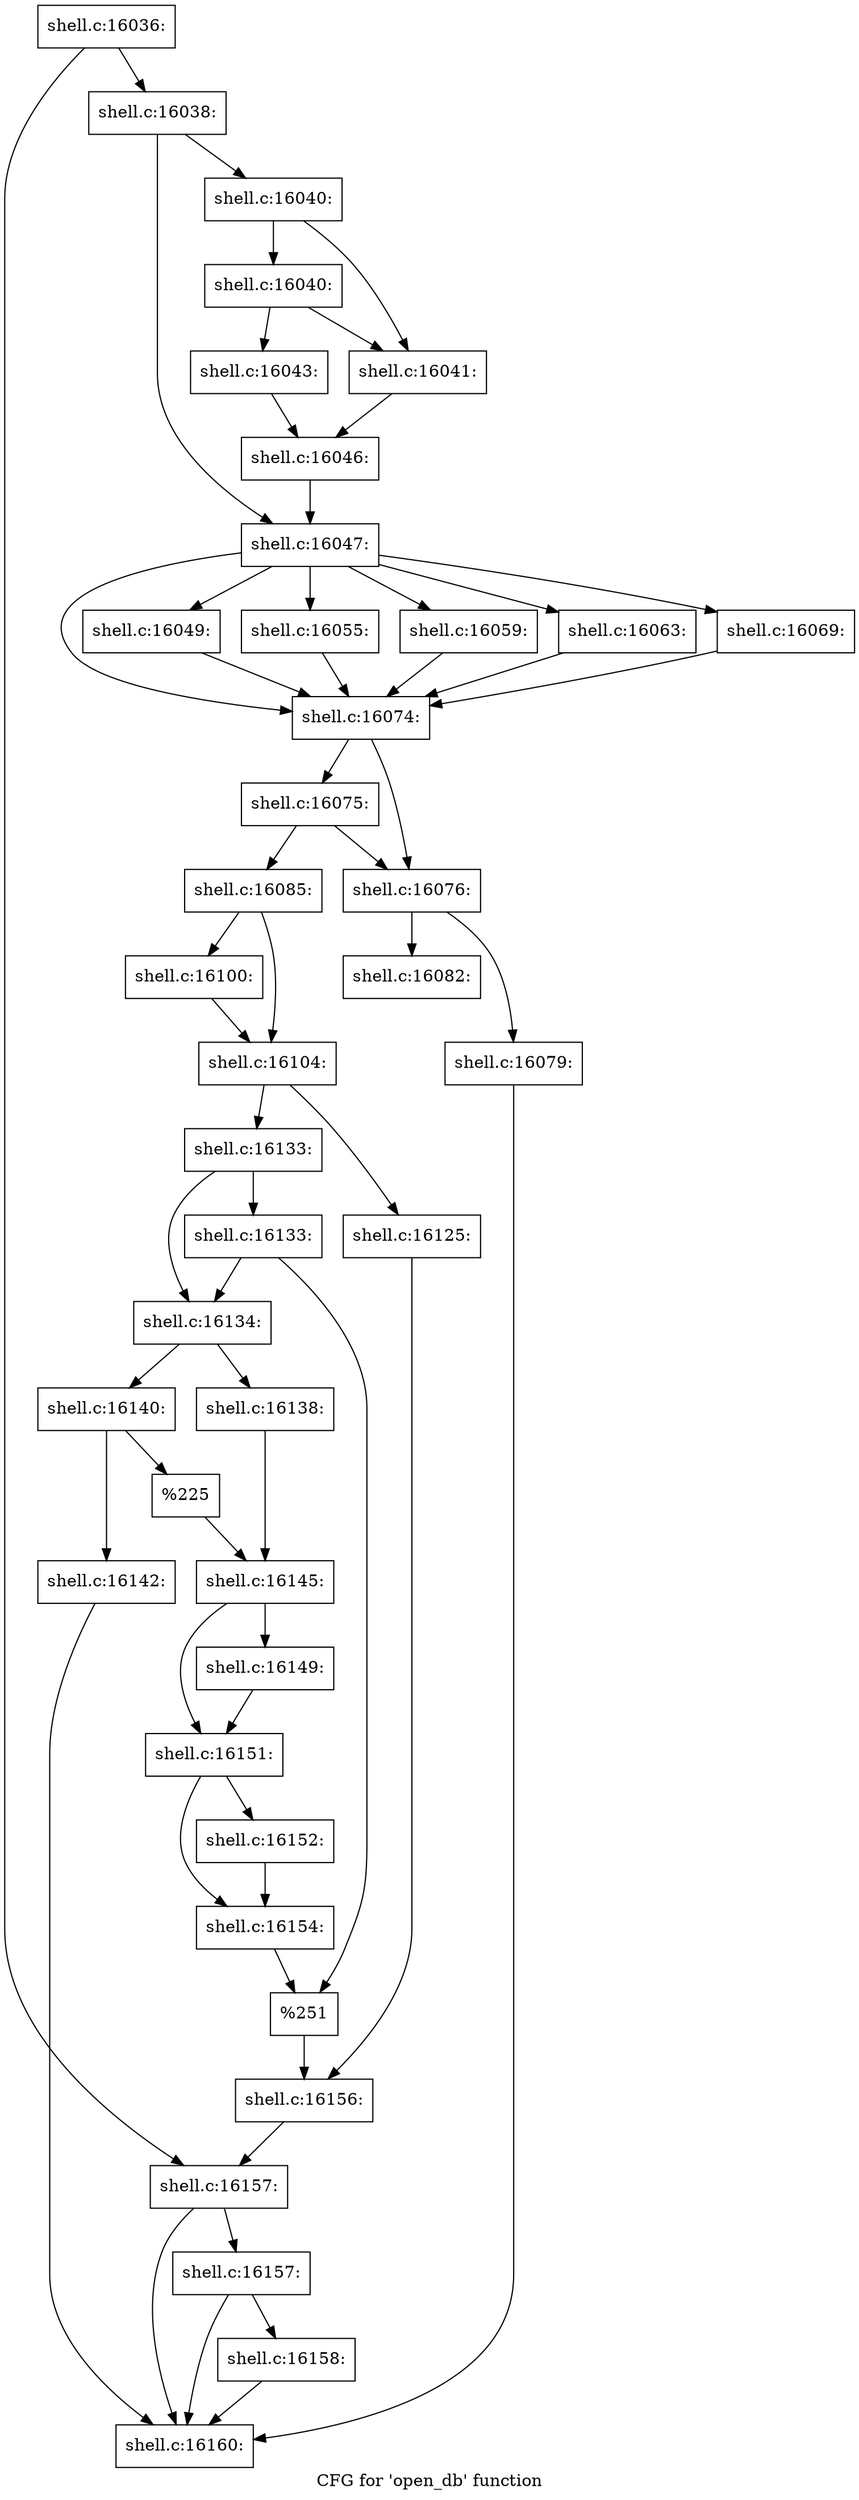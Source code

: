 digraph "CFG for 'open_db' function" {
	label="CFG for 'open_db' function";

	Node0x560276dab550 [shape=record,label="{shell.c:16036:}"];
	Node0x560276dab550 -> Node0x560276dae410;
	Node0x560276dab550 -> Node0x560276dae460;
	Node0x560276dae410 [shape=record,label="{shell.c:16038:}"];
	Node0x560276dae410 -> Node0x560276daee50;
	Node0x560276dae410 -> Node0x560276daeea0;
	Node0x560276daee50 [shape=record,label="{shell.c:16040:}"];
	Node0x560276daee50 -> Node0x560276daf480;
	Node0x560276daee50 -> Node0x560276daf570;
	Node0x560276daf570 [shape=record,label="{shell.c:16040:}"];
	Node0x560276daf570 -> Node0x560276daf480;
	Node0x560276daf570 -> Node0x560276daf520;
	Node0x560276daf480 [shape=record,label="{shell.c:16041:}"];
	Node0x560276daf480 -> Node0x560276daf4d0;
	Node0x560276daf520 [shape=record,label="{shell.c:16043:}"];
	Node0x560276daf520 -> Node0x560276daf4d0;
	Node0x560276daf4d0 [shape=record,label="{shell.c:16046:}"];
	Node0x560276daf4d0 -> Node0x560276daeea0;
	Node0x560276daeea0 [shape=record,label="{shell.c:16047:}"];
	Node0x560276daeea0 -> Node0x560276db09b0;
	Node0x560276daeea0 -> Node0x560276db1050;
	Node0x560276daeea0 -> Node0x560276db18a0;
	Node0x560276daeea0 -> Node0x560276db2280;
	Node0x560276daeea0 -> Node0x560276db2640;
	Node0x560276daeea0 -> Node0x560276db2cf0;
	Node0x560276db1050 [shape=record,label="{shell.c:16049:}"];
	Node0x560276db1050 -> Node0x560276db09b0;
	Node0x560276db18a0 [shape=record,label="{shell.c:16055:}"];
	Node0x560276db18a0 -> Node0x560276db09b0;
	Node0x560276db2280 [shape=record,label="{shell.c:16059:}"];
	Node0x560276db2280 -> Node0x560276db09b0;
	Node0x560276db2640 [shape=record,label="{shell.c:16063:}"];
	Node0x560276db2640 -> Node0x560276db09b0;
	Node0x560276db2cf0 [shape=record,label="{shell.c:16069:}"];
	Node0x560276db2cf0 -> Node0x560276db09b0;
	Node0x560276db09b0 [shape=record,label="{shell.c:16074:}"];
	Node0x560276db09b0 -> Node0x560276db0c70;
	Node0x560276db09b0 -> Node0x560276db3a00;
	Node0x560276db3a00 [shape=record,label="{shell.c:16075:}"];
	Node0x560276db3a00 -> Node0x560276db0c70;
	Node0x560276db3a00 -> Node0x560276db39b0;
	Node0x560276db0c70 [shape=record,label="{shell.c:16076:}"];
	Node0x560276db0c70 -> Node0x560276db4ad0;
	Node0x560276db0c70 -> Node0x560276db4b20;
	Node0x560276db4ad0 [shape=record,label="{shell.c:16079:}"];
	Node0x560276db4ad0 -> Node0x5602768e6c20;
	Node0x560276db4b20 [shape=record,label="{shell.c:16082:}"];
	Node0x560276db39b0 [shape=record,label="{shell.c:16085:}"];
	Node0x560276db39b0 -> Node0x560276db7a90;
	Node0x560276db39b0 -> Node0x560276db5410;
	Node0x560276db5410 [shape=record,label="{shell.c:16100:}"];
	Node0x560276db5410 -> Node0x560276db7a90;
	Node0x560276db7a90 [shape=record,label="{shell.c:16104:}"];
	Node0x560276db7a90 -> Node0x5602765780f0;
	Node0x560276db7a90 -> Node0x560276090070;
	Node0x5602765780f0 [shape=record,label="{shell.c:16125:}"];
	Node0x5602765780f0 -> Node0x560276578000;
	Node0x560276090070 [shape=record,label="{shell.c:16133:}"];
	Node0x560276090070 -> Node0x560276090420;
	Node0x560276090070 -> Node0x560276206ef0;
	Node0x560276206ef0 [shape=record,label="{shell.c:16133:}"];
	Node0x560276206ef0 -> Node0x560276090420;
	Node0x560276206ef0 -> Node0x560276db9130;
	Node0x560276090420 [shape=record,label="{shell.c:16134:}"];
	Node0x560276090420 -> Node0x5602768e3400;
	Node0x560276090420 -> Node0x5602768e34a0;
	Node0x5602768e3400 [shape=record,label="{shell.c:16138:}"];
	Node0x5602768e3400 -> Node0x5602768e3450;
	Node0x5602768e34a0 [shape=record,label="{shell.c:16140:}"];
	Node0x5602768e34a0 -> Node0x560276363fa0;
	Node0x5602768e34a0 -> Node0x560276363950;
	Node0x560276363fa0 [shape=record,label="{shell.c:16142:}"];
	Node0x560276363fa0 -> Node0x5602768e6c20;
	Node0x560276363950 [shape=record,label="{%225}"];
	Node0x560276363950 -> Node0x5602768e3450;
	Node0x5602768e3450 [shape=record,label="{shell.c:16145:}"];
	Node0x5602768e3450 -> Node0x5602768e4150;
	Node0x5602768e3450 -> Node0x5602768e5320;
	Node0x5602768e4150 [shape=record,label="{shell.c:16149:}"];
	Node0x5602768e4150 -> Node0x5602768e5320;
	Node0x5602768e5320 [shape=record,label="{shell.c:16151:}"];
	Node0x5602768e5320 -> Node0x5602768e59b0;
	Node0x5602768e5320 -> Node0x5602768e5a00;
	Node0x5602768e59b0 [shape=record,label="{shell.c:16152:}"];
	Node0x5602768e59b0 -> Node0x5602768e5a00;
	Node0x5602768e5a00 [shape=record,label="{shell.c:16154:}"];
	Node0x5602768e5a00 -> Node0x560276db9130;
	Node0x560276db9130 [shape=record,label="{%251}"];
	Node0x560276db9130 -> Node0x560276578000;
	Node0x560276578000 [shape=record,label="{shell.c:16156:}"];
	Node0x560276578000 -> Node0x560276dae460;
	Node0x560276dae460 [shape=record,label="{shell.c:16157:}"];
	Node0x560276dae460 -> Node0x5602768e6c70;
	Node0x560276dae460 -> Node0x5602768e6c20;
	Node0x5602768e6c70 [shape=record,label="{shell.c:16157:}"];
	Node0x5602768e6c70 -> Node0x5602768e6510;
	Node0x5602768e6c70 -> Node0x5602768e6c20;
	Node0x5602768e6510 [shape=record,label="{shell.c:16158:}"];
	Node0x5602768e6510 -> Node0x5602768e6c20;
	Node0x5602768e6c20 [shape=record,label="{shell.c:16160:}"];
}

